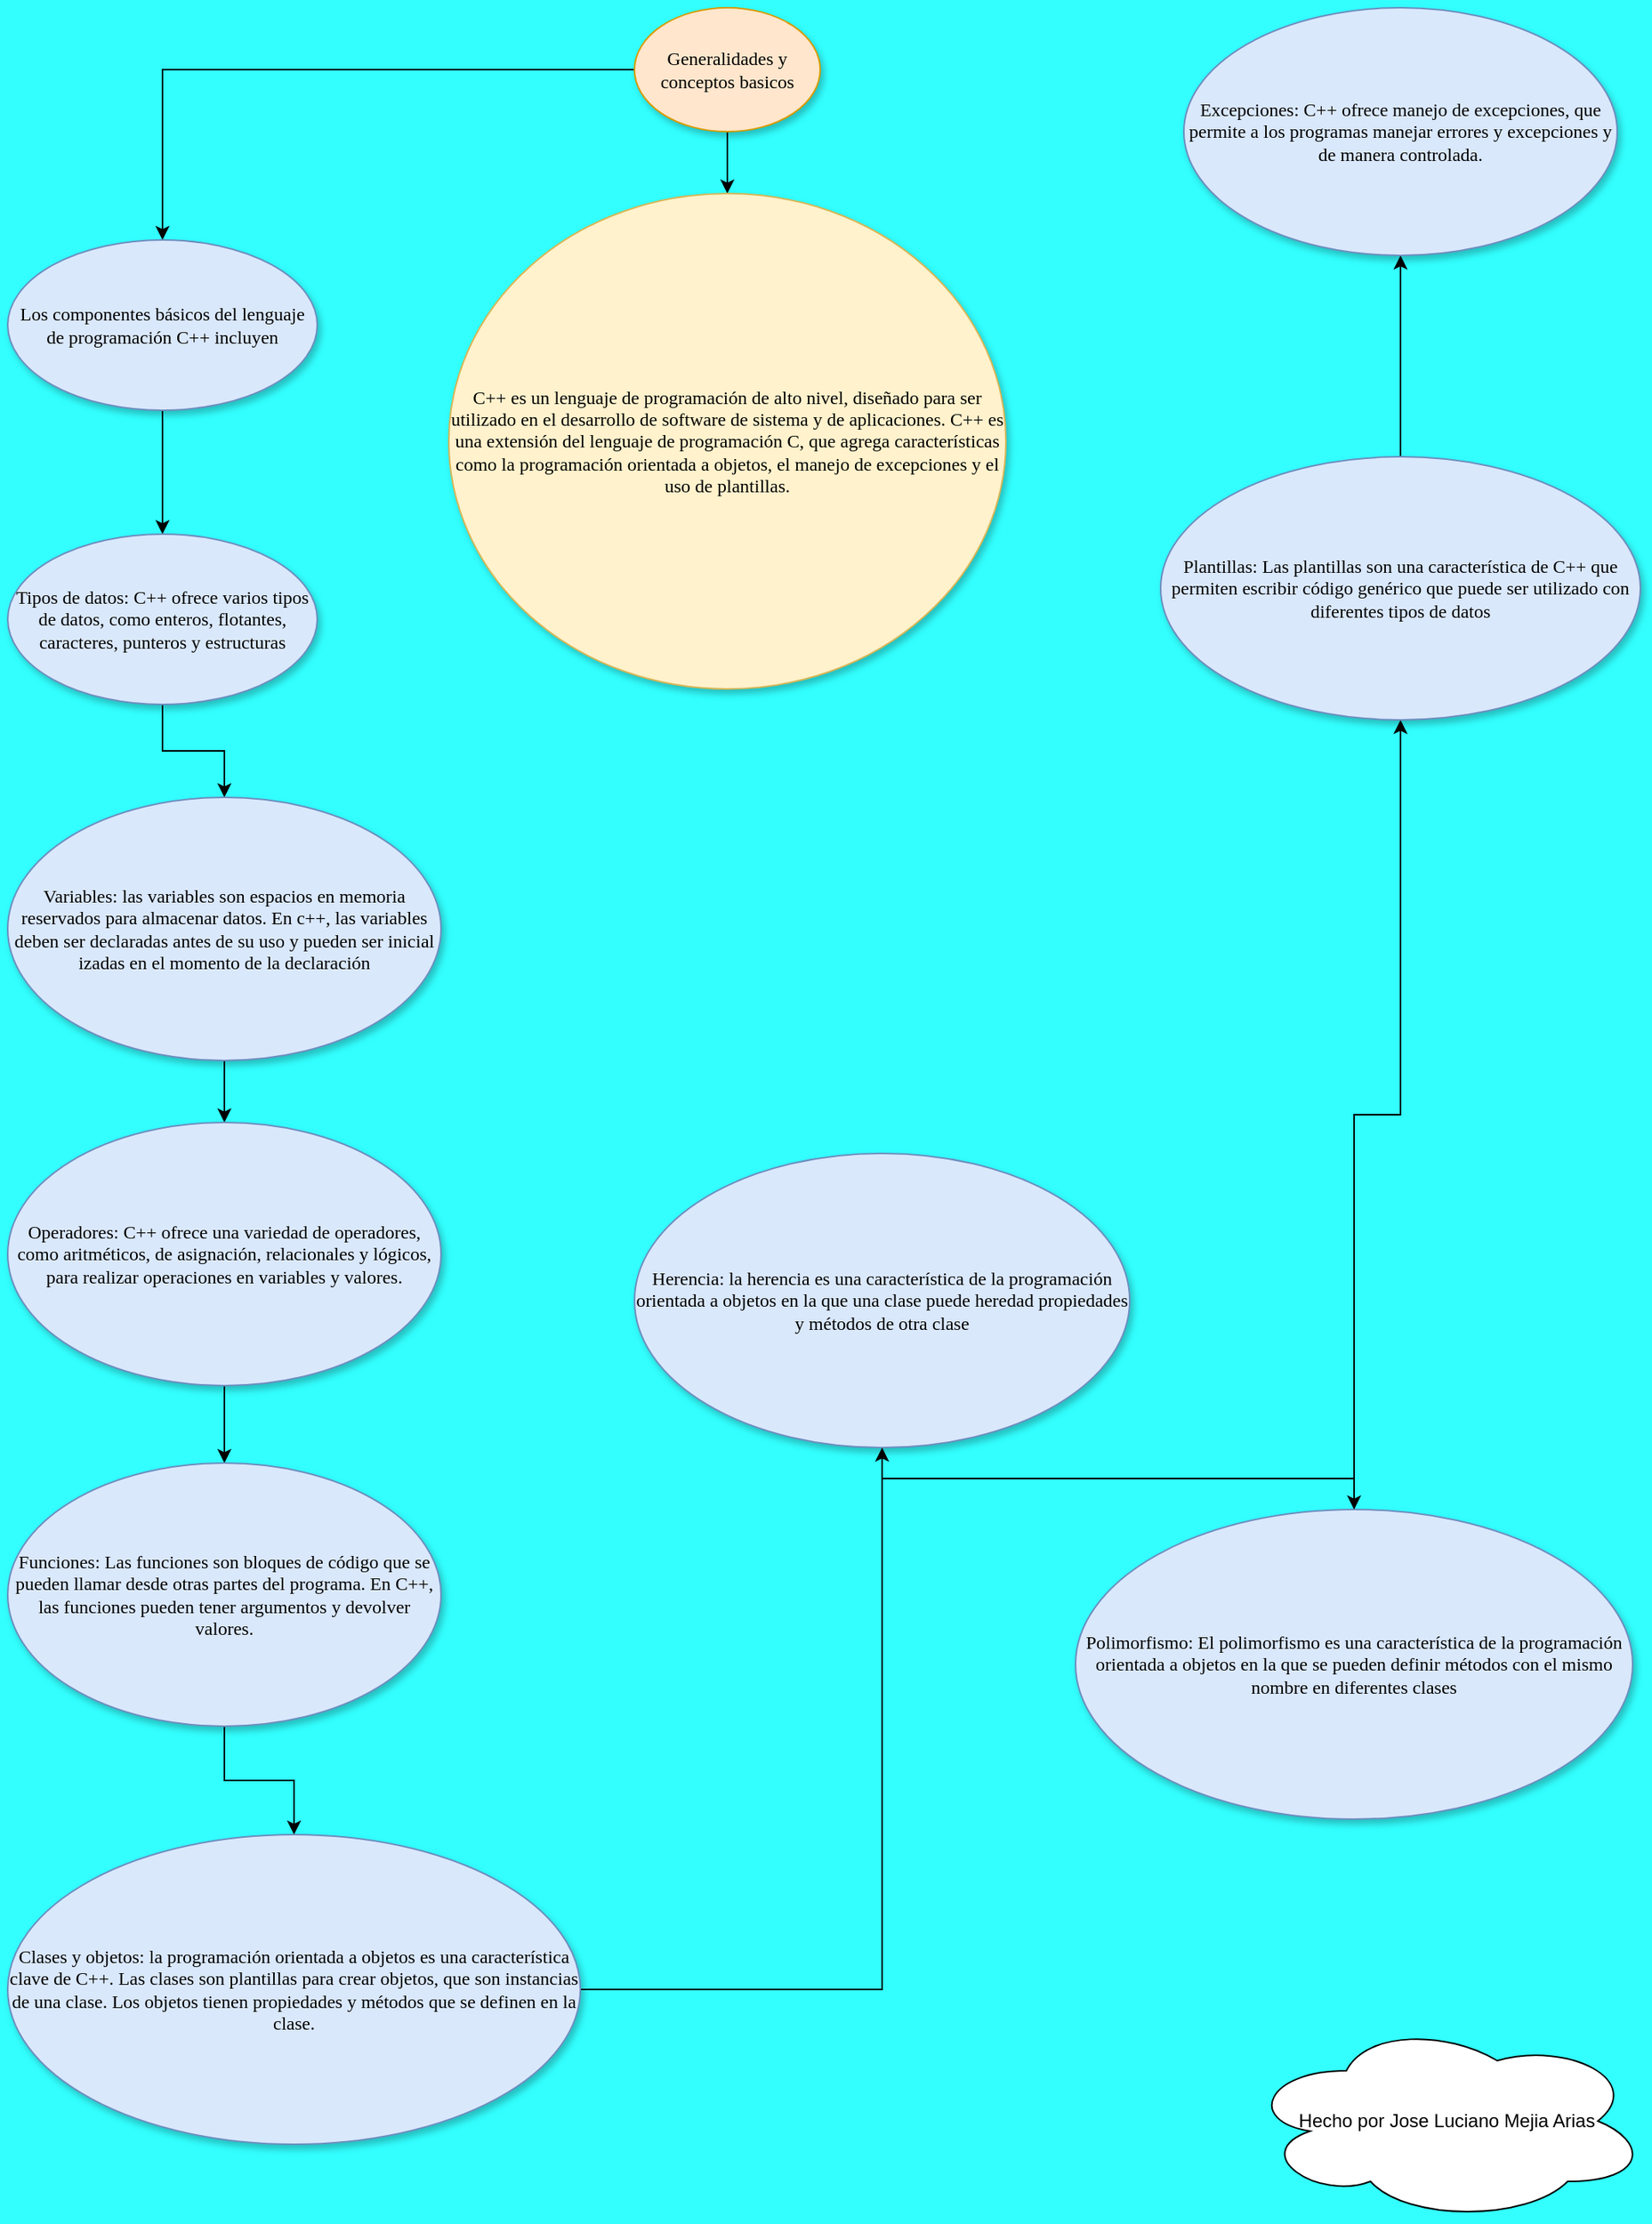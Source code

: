 <mxfile version="21.1.1" type="github">
  <diagram name="Page-1" id="42789a77-a242-8287-6e28-9cd8cfd52e62">
    <mxGraphModel dx="806" dy="463" grid="1" gridSize="10" guides="1" tooltips="1" connect="1" arrows="1" fold="1" page="1" pageScale="1" pageWidth="1100" pageHeight="850" background="#33FFFF" math="0" shadow="0">
      <root>
        <mxCell id="0" />
        <mxCell id="1" parent="0" />
        <mxCell id="IicCMcBqhEk1zXU2Q34w-2" value="" style="edgeStyle=orthogonalEdgeStyle;rounded=0;orthogonalLoop=1;jettySize=auto;html=1;" edge="1" parent="1" source="1ea317790d2ca983-1" target="IicCMcBqhEk1zXU2Q34w-1">
          <mxGeometry relative="1" as="geometry" />
        </mxCell>
        <mxCell id="IicCMcBqhEk1zXU2Q34w-4" style="edgeStyle=orthogonalEdgeStyle;rounded=0;orthogonalLoop=1;jettySize=auto;html=1;exitX=0;exitY=0.5;exitDx=0;exitDy=0;entryX=0.5;entryY=0;entryDx=0;entryDy=0;" edge="1" parent="1" source="1ea317790d2ca983-1" target="1ea317790d2ca983-9">
          <mxGeometry relative="1" as="geometry" />
        </mxCell>
        <mxCell id="1ea317790d2ca983-1" value="Generalidades y conceptos basicos" style="ellipse;whiteSpace=wrap;html=1;rounded=0;shadow=1;comic=0;labelBackgroundColor=none;strokeWidth=1;fontFamily=Verdana;fontSize=12;align=center;fillColor=#ffe6cc;strokeColor=#d79b00;" parent="1" vertex="1">
          <mxGeometry x="425" y="30" width="120" height="80" as="geometry" />
        </mxCell>
        <mxCell id="IicCMcBqhEk1zXU2Q34w-6" value="" style="edgeStyle=orthogonalEdgeStyle;rounded=0;orthogonalLoop=1;jettySize=auto;html=1;" edge="1" parent="1" source="1ea317790d2ca983-9" target="IicCMcBqhEk1zXU2Q34w-5">
          <mxGeometry relative="1" as="geometry" />
        </mxCell>
        <mxCell id="1ea317790d2ca983-9" value="Los componentes básicos del lenguaje de programación C++ incluyen" style="ellipse;whiteSpace=wrap;html=1;rounded=0;shadow=1;comic=0;labelBackgroundColor=none;strokeWidth=1;fontFamily=Verdana;fontSize=12;align=center;fillColor=#dae8fc;strokeColor=#6c8ebf;" parent="1" vertex="1">
          <mxGeometry x="20" y="180" width="200" height="110" as="geometry" />
        </mxCell>
        <mxCell id="IicCMcBqhEk1zXU2Q34w-1" value="C++ es un lenguaje de programación de alto nivel, diseñado para ser utilizado en el desarrollo de software de sistema y de aplicaciones. C++ es una extensión del lenguaje de programación C, que agrega características como la programación orientada a objetos, el manejo de excepciones y el uso de plantillas." style="ellipse;whiteSpace=wrap;html=1;rounded=0;shadow=1;comic=0;labelBackgroundColor=none;strokeWidth=1;fontFamily=Verdana;fontSize=12;align=center;fillColor=#fff2cc;strokeColor=#d6b656;" vertex="1" parent="1">
          <mxGeometry x="305" y="150" width="360" height="320" as="geometry" />
        </mxCell>
        <mxCell id="IicCMcBqhEk1zXU2Q34w-8" value="" style="edgeStyle=orthogonalEdgeStyle;rounded=0;orthogonalLoop=1;jettySize=auto;html=1;" edge="1" parent="1" source="IicCMcBqhEk1zXU2Q34w-5" target="IicCMcBqhEk1zXU2Q34w-7">
          <mxGeometry relative="1" as="geometry" />
        </mxCell>
        <mxCell id="IicCMcBqhEk1zXU2Q34w-5" value="Tipos de datos: C++ ofrece varios tipos de datos, como enteros, flotantes, caracteres, punteros y estructuras" style="ellipse;whiteSpace=wrap;html=1;rounded=0;shadow=1;comic=0;labelBackgroundColor=none;strokeWidth=1;fontFamily=Verdana;fontSize=12;align=center;fillColor=#dae8fc;strokeColor=#6c8ebf;" vertex="1" parent="1">
          <mxGeometry x="20" y="370" width="200" height="110" as="geometry" />
        </mxCell>
        <mxCell id="IicCMcBqhEk1zXU2Q34w-10" value="" style="edgeStyle=orthogonalEdgeStyle;rounded=0;orthogonalLoop=1;jettySize=auto;html=1;" edge="1" parent="1" source="IicCMcBqhEk1zXU2Q34w-7" target="IicCMcBqhEk1zXU2Q34w-9">
          <mxGeometry relative="1" as="geometry" />
        </mxCell>
        <mxCell id="IicCMcBqhEk1zXU2Q34w-7" value="Variables: las variables son espacios en memoria reservados para almacenar datos. En c++, las variables deben ser declaradas antes de su uso y pueden ser inicial izadas en el momento de la declaración" style="ellipse;whiteSpace=wrap;html=1;rounded=0;shadow=1;comic=0;labelBackgroundColor=none;strokeWidth=1;fontFamily=Verdana;fontSize=12;align=center;fillColor=#dae8fc;strokeColor=#6c8ebf;" vertex="1" parent="1">
          <mxGeometry x="20" y="540" width="280" height="170" as="geometry" />
        </mxCell>
        <mxCell id="IicCMcBqhEk1zXU2Q34w-12" value="" style="edgeStyle=orthogonalEdgeStyle;rounded=0;orthogonalLoop=1;jettySize=auto;html=1;" edge="1" parent="1" source="IicCMcBqhEk1zXU2Q34w-9" target="IicCMcBqhEk1zXU2Q34w-11">
          <mxGeometry relative="1" as="geometry" />
        </mxCell>
        <mxCell id="IicCMcBqhEk1zXU2Q34w-9" value="Operadores: C++ ofrece una variedad de operadores, como aritméticos, de asignación, relacionales y lógicos, para realizar operaciones en variables y valores." style="ellipse;whiteSpace=wrap;html=1;rounded=0;shadow=1;comic=0;labelBackgroundColor=none;strokeWidth=1;fontFamily=Verdana;fontSize=12;align=center;fillColor=#dae8fc;strokeColor=#6c8ebf;" vertex="1" parent="1">
          <mxGeometry x="20" y="750" width="280" height="170" as="geometry" />
        </mxCell>
        <mxCell id="IicCMcBqhEk1zXU2Q34w-14" value="" style="edgeStyle=orthogonalEdgeStyle;rounded=0;orthogonalLoop=1;jettySize=auto;html=1;" edge="1" parent="1" source="IicCMcBqhEk1zXU2Q34w-11" target="IicCMcBqhEk1zXU2Q34w-13">
          <mxGeometry relative="1" as="geometry" />
        </mxCell>
        <mxCell id="IicCMcBqhEk1zXU2Q34w-11" value="Funciones: Las funciones son bloques de código que se pueden llamar desde otras partes del programa. En C++, las funciones pueden tener argumentos y devolver valores." style="ellipse;whiteSpace=wrap;html=1;rounded=0;shadow=1;comic=0;labelBackgroundColor=none;strokeWidth=1;fontFamily=Verdana;fontSize=12;align=center;fillColor=#dae8fc;strokeColor=#6c8ebf;" vertex="1" parent="1">
          <mxGeometry x="20" y="970" width="280" height="170" as="geometry" />
        </mxCell>
        <mxCell id="IicCMcBqhEk1zXU2Q34w-16" value="" style="edgeStyle=orthogonalEdgeStyle;rounded=0;orthogonalLoop=1;jettySize=auto;html=1;" edge="1" parent="1" source="IicCMcBqhEk1zXU2Q34w-13" target="IicCMcBqhEk1zXU2Q34w-15">
          <mxGeometry relative="1" as="geometry" />
        </mxCell>
        <mxCell id="IicCMcBqhEk1zXU2Q34w-13" value="Clases y objetos: la programación orientada a objetos es una característica clave de C++. Las clases son plantillas para crear objetos, que son instancias de una clase. Los objetos tienen propiedades y métodos que se definen en la clase." style="ellipse;whiteSpace=wrap;html=1;rounded=0;shadow=1;comic=0;labelBackgroundColor=none;strokeWidth=1;fontFamily=Verdana;fontSize=12;align=center;fillColor=#dae8fc;strokeColor=#6c8ebf;" vertex="1" parent="1">
          <mxGeometry x="20" y="1210" width="370" height="200" as="geometry" />
        </mxCell>
        <mxCell id="IicCMcBqhEk1zXU2Q34w-18" value="" style="edgeStyle=orthogonalEdgeStyle;rounded=0;orthogonalLoop=1;jettySize=auto;html=1;" edge="1" parent="1" source="IicCMcBqhEk1zXU2Q34w-15" target="IicCMcBqhEk1zXU2Q34w-17">
          <mxGeometry relative="1" as="geometry" />
        </mxCell>
        <mxCell id="IicCMcBqhEk1zXU2Q34w-15" value="Herencia: la herencia es una característica de la programación orientada a objetos en la que una clase puede heredad propiedades y métodos de otra clase" style="ellipse;whiteSpace=wrap;html=1;rounded=0;shadow=1;comic=0;labelBackgroundColor=none;strokeWidth=1;fontFamily=Verdana;fontSize=12;align=center;fillColor=#dae8fc;strokeColor=#6c8ebf;" vertex="1" parent="1">
          <mxGeometry x="425" y="770" width="320" height="190" as="geometry" />
        </mxCell>
        <mxCell id="IicCMcBqhEk1zXU2Q34w-20" value="" style="edgeStyle=orthogonalEdgeStyle;rounded=0;orthogonalLoop=1;jettySize=auto;html=1;" edge="1" parent="1" source="IicCMcBqhEk1zXU2Q34w-17" target="IicCMcBqhEk1zXU2Q34w-19">
          <mxGeometry relative="1" as="geometry" />
        </mxCell>
        <mxCell id="IicCMcBqhEk1zXU2Q34w-17" value="Polimorfismo: El polimorfismo es una característica de la programación orientada a objetos en la que se pueden definir métodos con el mismo nombre en diferentes clases" style="ellipse;whiteSpace=wrap;html=1;rounded=0;shadow=1;comic=0;labelBackgroundColor=none;strokeWidth=1;fontFamily=Verdana;fontSize=12;align=center;fillColor=#dae8fc;strokeColor=#6c8ebf;" vertex="1" parent="1">
          <mxGeometry x="710" y="1000" width="360" height="200" as="geometry" />
        </mxCell>
        <mxCell id="IicCMcBqhEk1zXU2Q34w-22" value="" style="edgeStyle=orthogonalEdgeStyle;rounded=0;orthogonalLoop=1;jettySize=auto;html=1;" edge="1" parent="1" source="IicCMcBqhEk1zXU2Q34w-19" target="IicCMcBqhEk1zXU2Q34w-21">
          <mxGeometry relative="1" as="geometry" />
        </mxCell>
        <mxCell id="IicCMcBqhEk1zXU2Q34w-19" value="Plantillas: Las plantillas son una característica de C++ que permiten escribir código genérico que puede ser utilizado con diferentes tipos de datos" style="ellipse;whiteSpace=wrap;html=1;rounded=0;shadow=1;comic=0;labelBackgroundColor=none;strokeWidth=1;fontFamily=Verdana;fontSize=12;align=center;fillColor=#dae8fc;strokeColor=#6c8ebf;" vertex="1" parent="1">
          <mxGeometry x="765" y="320" width="310" height="170" as="geometry" />
        </mxCell>
        <mxCell id="IicCMcBqhEk1zXU2Q34w-21" value="Excepciones: C++ ofrece manejo de excepciones, que permite a los programas manejar errores y excepciones y de manera controlada." style="ellipse;whiteSpace=wrap;html=1;rounded=0;shadow=1;comic=0;labelBackgroundColor=none;strokeWidth=1;fontFamily=Verdana;fontSize=12;align=center;fillColor=#dae8fc;strokeColor=#6c8ebf;" vertex="1" parent="1">
          <mxGeometry x="780" y="30" width="280" height="160" as="geometry" />
        </mxCell>
        <mxCell id="IicCMcBqhEk1zXU2Q34w-23" value="Hecho por Jose Luciano Mejia Arias" style="ellipse;shape=cloud;whiteSpace=wrap;html=1;" vertex="1" parent="1">
          <mxGeometry x="820" y="1330" width="260" height="130" as="geometry" />
        </mxCell>
      </root>
    </mxGraphModel>
  </diagram>
</mxfile>
